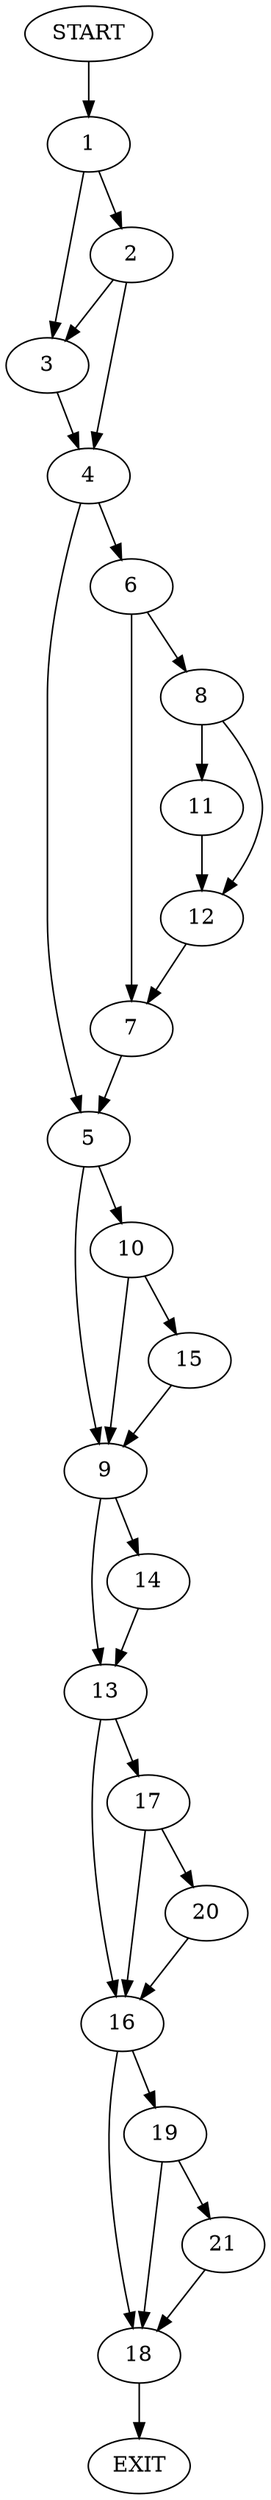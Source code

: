 digraph {
0 [label="START"]
22 [label="EXIT"]
0 -> 1
1 -> 2
1 -> 3
2 -> 4
2 -> 3
3 -> 4
4 -> 5
4 -> 6
6 -> 7
6 -> 8
5 -> 9
5 -> 10
8 -> 11
8 -> 12
7 -> 5
11 -> 12
12 -> 7
9 -> 13
9 -> 14
10 -> 9
10 -> 15
15 -> 9
14 -> 13
13 -> 16
13 -> 17
16 -> 18
16 -> 19
17 -> 16
17 -> 20
20 -> 16
19 -> 21
19 -> 18
18 -> 22
21 -> 18
}
